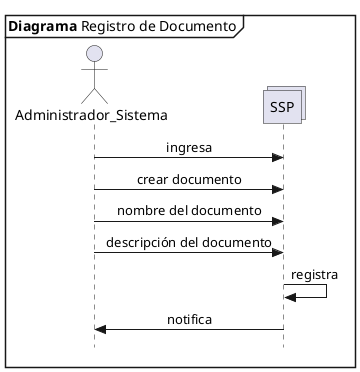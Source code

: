 @startuml Registrar_Documento
skinparam Style strictuml
skinparam SequenceMessageAlignment center

mainframe **Diagrama** Registro de Documento

actor Administrador_Sistema as admin
collections SSP 

admin -> SSP : ingresa
admin -> SSP : crear documento
admin -> SSP : nombre del documento
admin -> SSP : descripción del documento
SSP -> SSP : registra
SSP -> admin : notifica 

@enduml